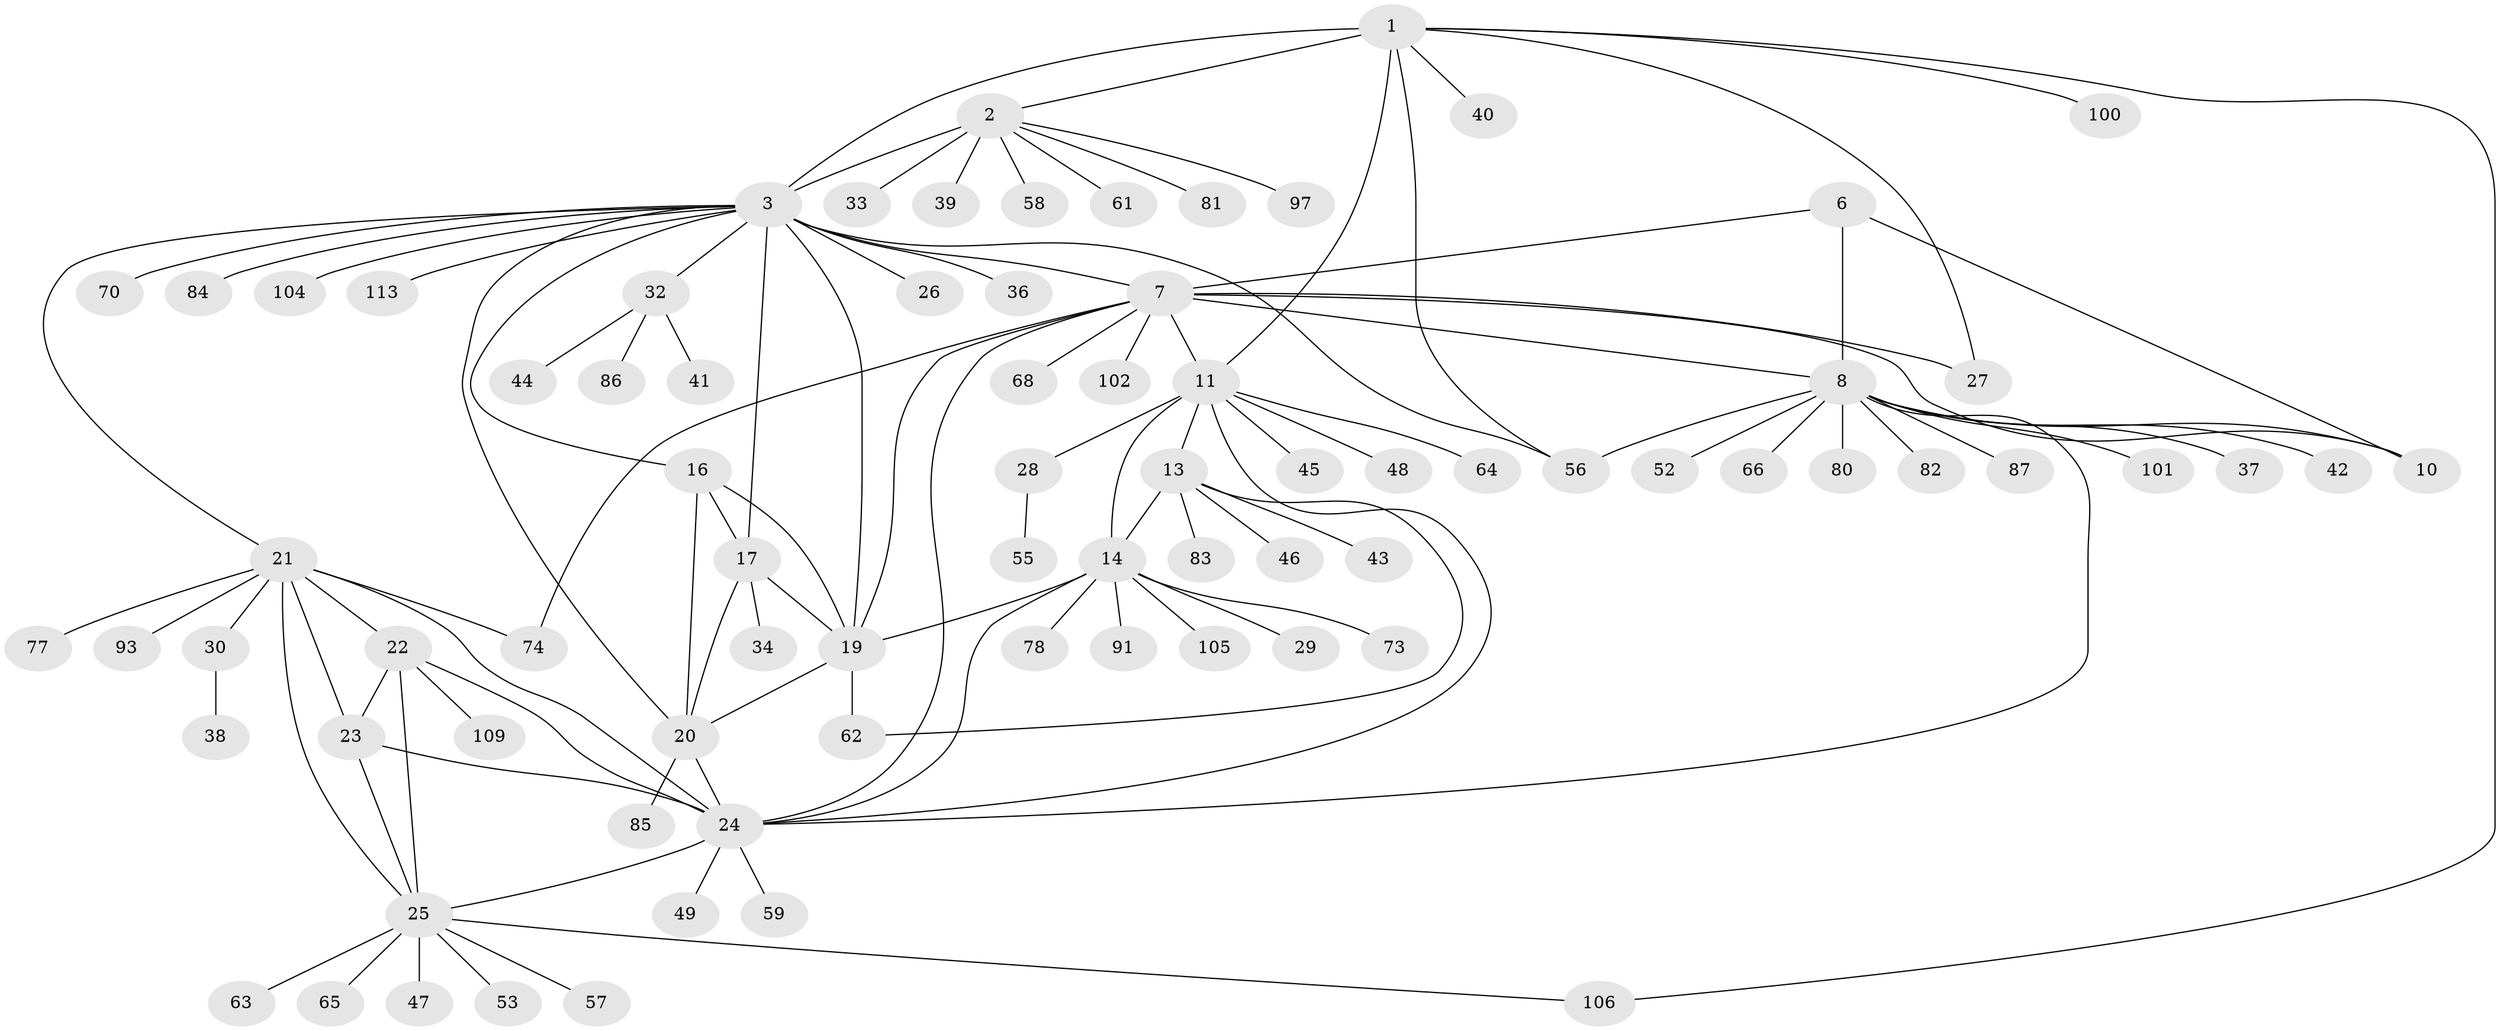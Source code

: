 // original degree distribution, {10: 0.035398230088495575, 9: 0.061946902654867256, 6: 0.035398230088495575, 4: 0.04424778761061947, 12: 0.008849557522123894, 7: 0.02654867256637168, 8: 0.008849557522123894, 5: 0.008849557522123894, 11: 0.008849557522123894, 1: 0.6017699115044248, 2: 0.12389380530973451, 3: 0.035398230088495575}
// Generated by graph-tools (version 1.1) at 2025/19/03/04/25 18:19:54]
// undirected, 79 vertices, 109 edges
graph export_dot {
graph [start="1"]
  node [color=gray90,style=filled];
  1;
  2;
  3 [super="+18+4"];
  6;
  7;
  8 [super="+9+60"];
  10;
  11 [super="+12"];
  13;
  14 [super="+15"];
  16 [super="+96+75+95"];
  17 [super="+110+71"];
  19 [super="+51+99"];
  20;
  21;
  22;
  23;
  24 [super="+94+67"];
  25;
  26;
  27;
  28;
  29 [super="+31"];
  30;
  32;
  33 [super="+54"];
  34;
  36;
  37 [super="+108"];
  38;
  39 [super="+69"];
  40;
  41;
  42;
  43;
  44;
  45;
  46 [super="+50"];
  47;
  48;
  49 [super="+90"];
  52;
  53;
  55 [super="+107+79+76"];
  56 [super="+89"];
  57;
  58;
  59;
  61;
  62;
  63;
  64;
  65 [super="+103"];
  66;
  68;
  70;
  73;
  74;
  77;
  78;
  80;
  81;
  82;
  83;
  84;
  85;
  86;
  87;
  91;
  93;
  97;
  100;
  101;
  102;
  104;
  105;
  106 [super="+112"];
  109;
  113;
  1 -- 2;
  1 -- 3 [weight=3];
  1 -- 27;
  1 -- 40;
  1 -- 56;
  1 -- 100;
  1 -- 106;
  1 -- 11;
  2 -- 3 [weight=3];
  2 -- 33;
  2 -- 39;
  2 -- 58;
  2 -- 61;
  2 -- 81;
  2 -- 97;
  3 -- 36;
  3 -- 70;
  3 -- 84;
  3 -- 104;
  3 -- 32;
  3 -- 16;
  3 -- 17;
  3 -- 113;
  3 -- 19;
  3 -- 20;
  3 -- 56;
  3 -- 26;
  3 -- 21;
  3 -- 7;
  6 -- 7;
  6 -- 8 [weight=2];
  6 -- 10;
  7 -- 8 [weight=2];
  7 -- 10;
  7 -- 11;
  7 -- 19;
  7 -- 24;
  7 -- 27;
  7 -- 68;
  7 -- 74;
  7 -- 102;
  8 -- 10 [weight=2];
  8 -- 37;
  8 -- 66;
  8 -- 82;
  8 -- 87;
  8 -- 56;
  8 -- 101;
  8 -- 42;
  8 -- 80;
  8 -- 52;
  8 -- 24;
  11 -- 13 [weight=2];
  11 -- 14 [weight=4];
  11 -- 45;
  11 -- 48;
  11 -- 64;
  11 -- 24;
  11 -- 28;
  13 -- 14 [weight=2];
  13 -- 43;
  13 -- 46;
  13 -- 62;
  13 -- 83;
  14 -- 19;
  14 -- 24;
  14 -- 29;
  14 -- 91;
  14 -- 105;
  14 -- 78;
  14 -- 73;
  16 -- 17;
  16 -- 19;
  16 -- 20;
  17 -- 19;
  17 -- 20;
  17 -- 34;
  19 -- 20;
  19 -- 62;
  20 -- 24;
  20 -- 85;
  21 -- 22;
  21 -- 23;
  21 -- 24;
  21 -- 25;
  21 -- 30;
  21 -- 74;
  21 -- 77;
  21 -- 93;
  22 -- 23;
  22 -- 24;
  22 -- 25;
  22 -- 109;
  23 -- 24;
  23 -- 25;
  24 -- 25;
  24 -- 49;
  24 -- 59;
  25 -- 47;
  25 -- 53;
  25 -- 57;
  25 -- 63;
  25 -- 65;
  25 -- 106;
  28 -- 55;
  30 -- 38;
  32 -- 41;
  32 -- 44;
  32 -- 86;
}

